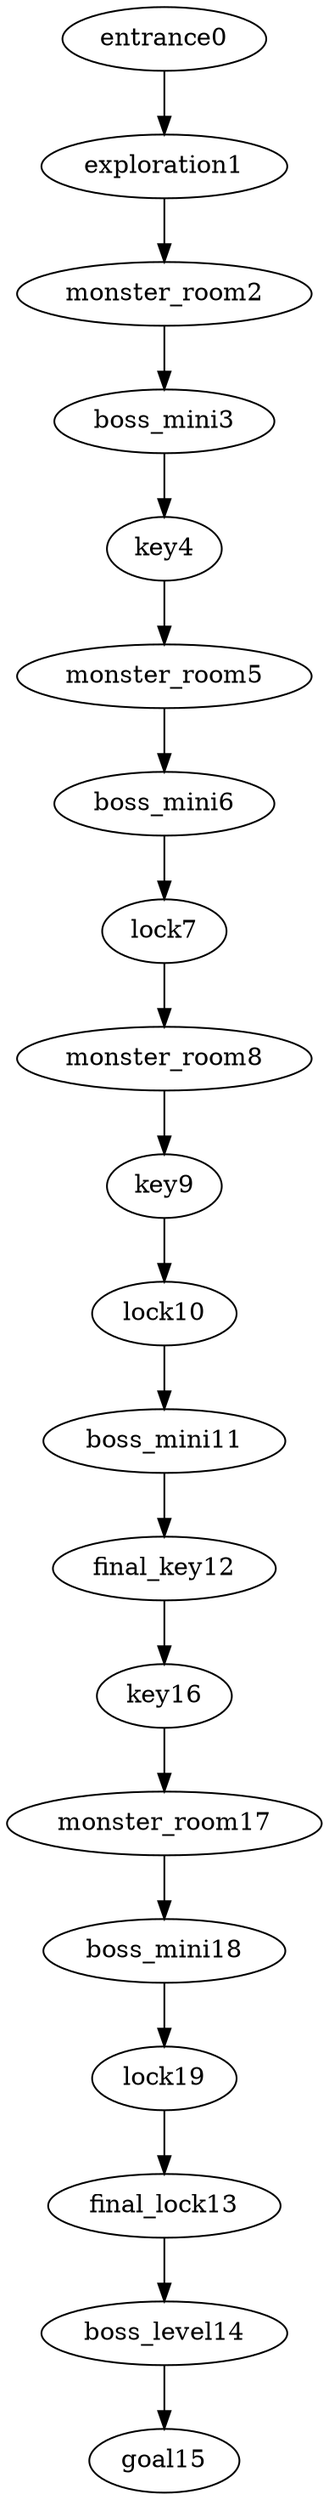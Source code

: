 digraph mission {
entrance0 -> exploration1
exploration1 -> monster_room2
monster_room2 -> boss_mini3
boss_mini3 -> key4
key4 -> monster_room5
monster_room5 -> boss_mini6
boss_mini6 -> lock7
lock7 -> monster_room8
monster_room8 -> key9
key9 -> lock10
lock10 -> boss_mini11
boss_mini11 -> final_key12
final_key12 -> key16
final_lock13 -> boss_level14
boss_level14 -> goal15
key16 -> monster_room17
monster_room17 -> boss_mini18
boss_mini18 -> lock19
lock19 -> final_lock13
}